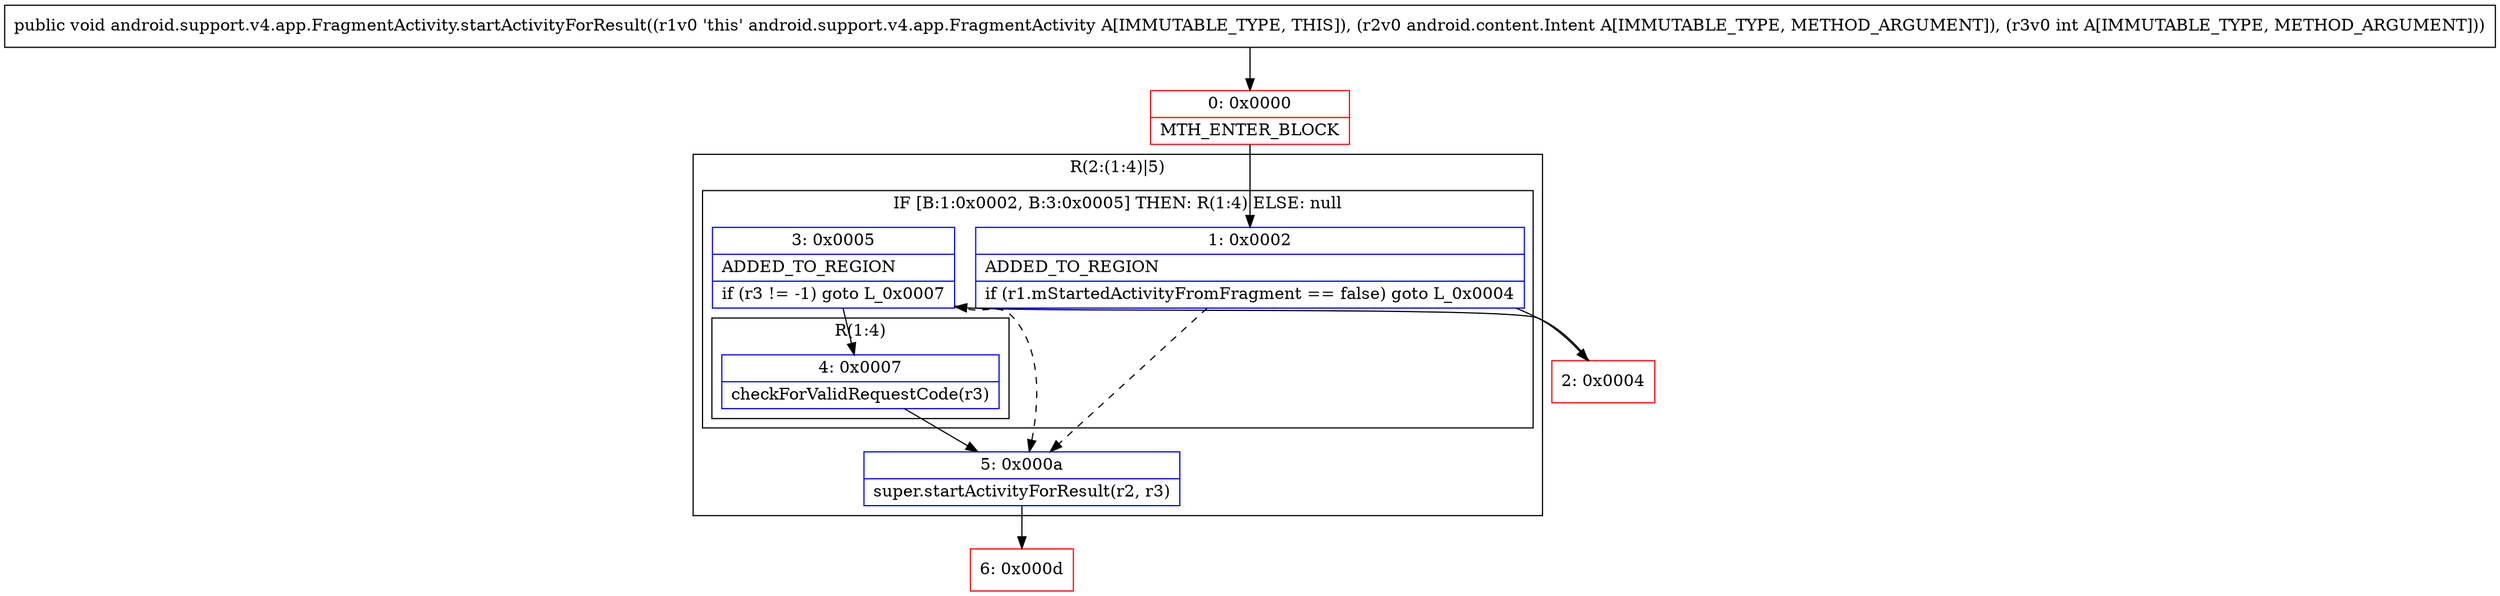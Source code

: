 digraph "CFG forandroid.support.v4.app.FragmentActivity.startActivityForResult(Landroid\/content\/Intent;I)V" {
subgraph cluster_Region_2016784615 {
label = "R(2:(1:4)|5)";
node [shape=record,color=blue];
subgraph cluster_IfRegion_621607775 {
label = "IF [B:1:0x0002, B:3:0x0005] THEN: R(1:4) ELSE: null";
node [shape=record,color=blue];
Node_1 [shape=record,label="{1\:\ 0x0002|ADDED_TO_REGION\l|if (r1.mStartedActivityFromFragment == false) goto L_0x0004\l}"];
Node_3 [shape=record,label="{3\:\ 0x0005|ADDED_TO_REGION\l|if (r3 != \-1) goto L_0x0007\l}"];
subgraph cluster_Region_585679427 {
label = "R(1:4)";
node [shape=record,color=blue];
Node_4 [shape=record,label="{4\:\ 0x0007|checkForValidRequestCode(r3)\l}"];
}
}
Node_5 [shape=record,label="{5\:\ 0x000a|super.startActivityForResult(r2, r3)\l}"];
}
Node_0 [shape=record,color=red,label="{0\:\ 0x0000|MTH_ENTER_BLOCK\l}"];
Node_2 [shape=record,color=red,label="{2\:\ 0x0004}"];
Node_6 [shape=record,color=red,label="{6\:\ 0x000d}"];
MethodNode[shape=record,label="{public void android.support.v4.app.FragmentActivity.startActivityForResult((r1v0 'this' android.support.v4.app.FragmentActivity A[IMMUTABLE_TYPE, THIS]), (r2v0 android.content.Intent A[IMMUTABLE_TYPE, METHOD_ARGUMENT]), (r3v0 int A[IMMUTABLE_TYPE, METHOD_ARGUMENT])) }"];
MethodNode -> Node_0;
Node_1 -> Node_2;
Node_1 -> Node_5[style=dashed];
Node_3 -> Node_4;
Node_3 -> Node_5[style=dashed];
Node_4 -> Node_5;
Node_5 -> Node_6;
Node_0 -> Node_1;
Node_2 -> Node_3;
}

